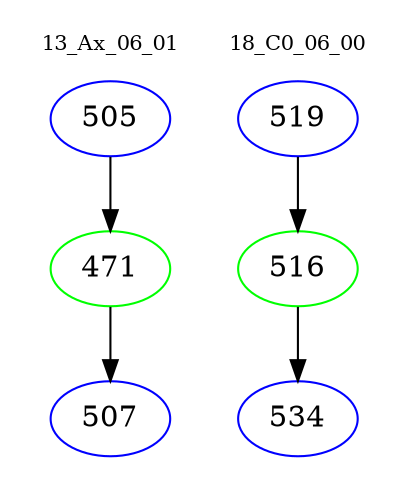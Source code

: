 digraph{
subgraph cluster_0 {
color = white
label = "13_Ax_06_01";
fontsize=10;
T0_505 [label="505", color="blue"]
T0_505 -> T0_471 [color="black"]
T0_471 [label="471", color="green"]
T0_471 -> T0_507 [color="black"]
T0_507 [label="507", color="blue"]
}
subgraph cluster_1 {
color = white
label = "18_C0_06_00";
fontsize=10;
T1_519 [label="519", color="blue"]
T1_519 -> T1_516 [color="black"]
T1_516 [label="516", color="green"]
T1_516 -> T1_534 [color="black"]
T1_534 [label="534", color="blue"]
}
}
